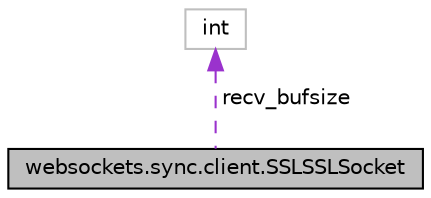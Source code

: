 digraph "websockets.sync.client.SSLSSLSocket"
{
 // LATEX_PDF_SIZE
  edge [fontname="Helvetica",fontsize="10",labelfontname="Helvetica",labelfontsize="10"];
  node [fontname="Helvetica",fontsize="10",shape=record];
  Node1 [label="websockets.sync.client.SSLSSLSocket",height=0.2,width=0.4,color="black", fillcolor="grey75", style="filled", fontcolor="black",tooltip=" "];
  Node2 -> Node1 [dir="back",color="darkorchid3",fontsize="10",style="dashed",label=" recv_bufsize" ,fontname="Helvetica"];
  Node2 [label="int",height=0.2,width=0.4,color="grey75", fillcolor="white", style="filled",tooltip=" "];
}
